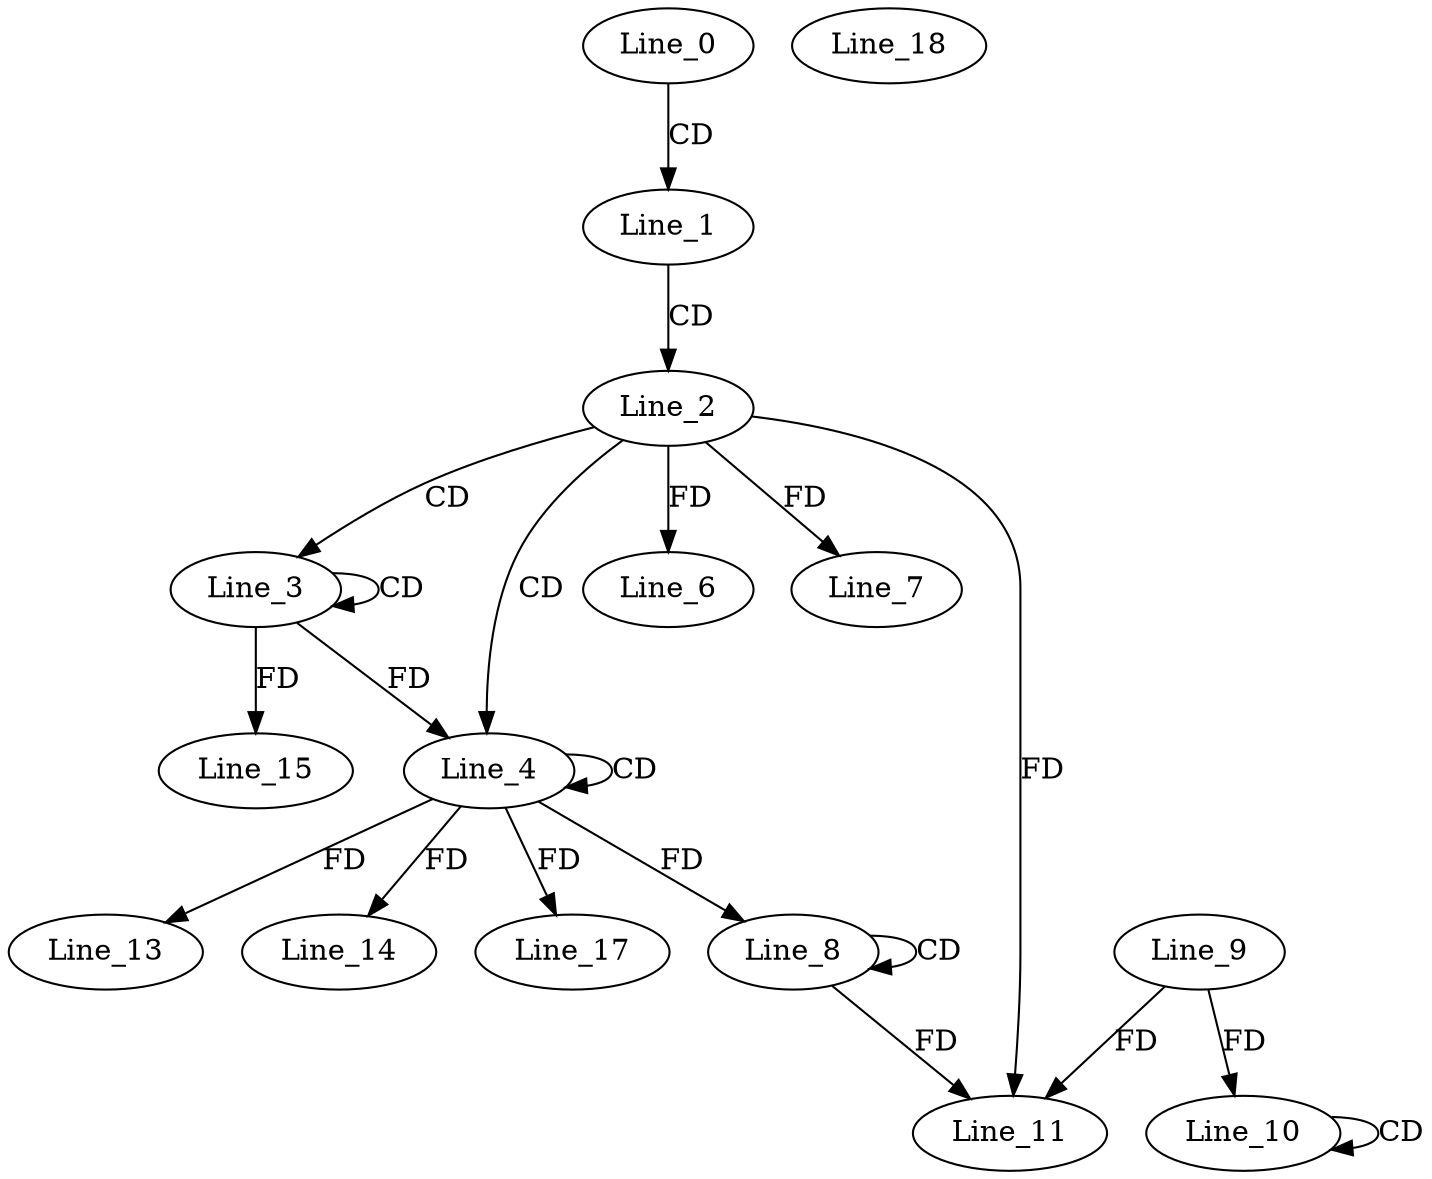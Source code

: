 digraph G {
  Line_0;
  Line_1;
  Line_2;
  Line_3;
  Line_3;
  Line_4;
  Line_4;
  Line_6;
  Line_7;
  Line_8;
  Line_8;
  Line_10;
  Line_10;
  Line_9;
  Line_10;
  Line_11;
  Line_11;
  Line_11;
  Line_13;
  Line_14;
  Line_15;
  Line_17;
  Line_18;
  Line_0 -> Line_1 [ label="CD" ];
  Line_1 -> Line_2 [ label="CD" ];
  Line_2 -> Line_3 [ label="CD" ];
  Line_3 -> Line_3 [ label="CD" ];
  Line_2 -> Line_4 [ label="CD" ];
  Line_4 -> Line_4 [ label="CD" ];
  Line_3 -> Line_4 [ label="FD" ];
  Line_2 -> Line_6 [ label="FD" ];
  Line_2 -> Line_7 [ label="FD" ];
  Line_8 -> Line_8 [ label="CD" ];
  Line_4 -> Line_8 [ label="FD" ];
  Line_10 -> Line_10 [ label="CD" ];
  Line_9 -> Line_10 [ label="FD" ];
  Line_8 -> Line_11 [ label="FD" ];
  Line_2 -> Line_11 [ label="FD" ];
  Line_9 -> Line_11 [ label="FD" ];
  Line_4 -> Line_13 [ label="FD" ];
  Line_4 -> Line_14 [ label="FD" ];
  Line_3 -> Line_15 [ label="FD" ];
  Line_4 -> Line_17 [ label="FD" ];
}
